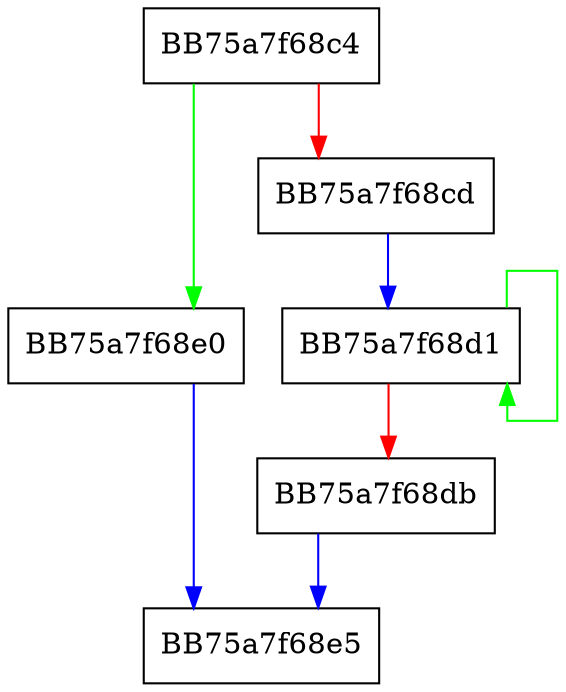 digraph WPP_SF_sil {
  node [shape="box"];
  graph [splines=ortho];
  BB75a7f68c4 -> BB75a7f68e0 [color="green"];
  BB75a7f68c4 -> BB75a7f68cd [color="red"];
  BB75a7f68cd -> BB75a7f68d1 [color="blue"];
  BB75a7f68d1 -> BB75a7f68d1 [color="green"];
  BB75a7f68d1 -> BB75a7f68db [color="red"];
  BB75a7f68db -> BB75a7f68e5 [color="blue"];
  BB75a7f68e0 -> BB75a7f68e5 [color="blue"];
}